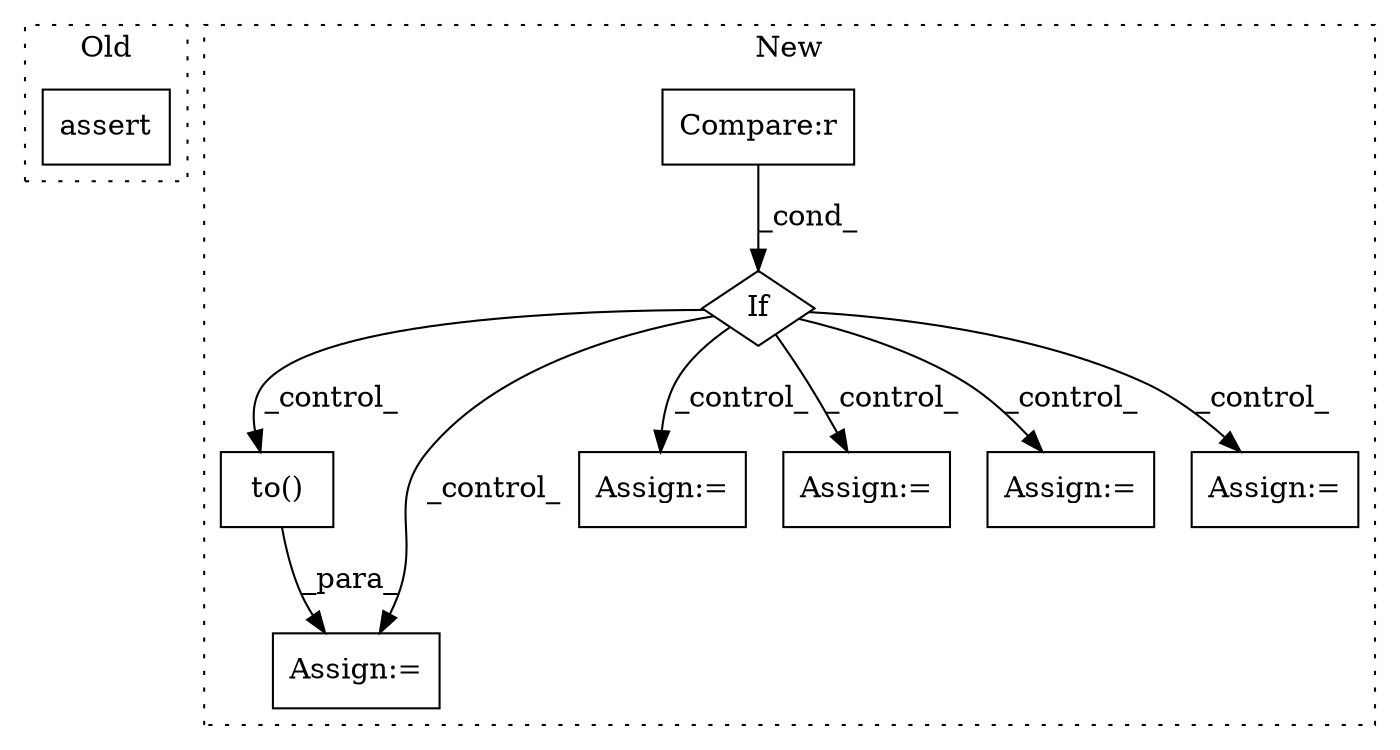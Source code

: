 digraph G {
subgraph cluster0 {
1 [label="assert" a="65" s="2591" l="7" shape="box"];
label = "Old";
style="dotted";
}
subgraph cluster1 {
2 [label="to()" a="75" s="4235,4283" l="37,1" shape="box"];
3 [label="Assign:=" a="68" s="4232" l="3" shape="box"];
4 [label="If" a="96" s="4002" l="0" shape="diamond"];
5 [label="Compare:r" a="40" s="4002" l="32" shape="box"];
6 [label="Assign:=" a="68" s="4522" l="3" shape="box"];
7 [label="Assign:=" a="68" s="4445" l="3" shape="box"];
8 [label="Assign:=" a="68" s="4609" l="3" shape="box"];
9 [label="Assign:=" a="68" s="4068" l="3" shape="box"];
label = "New";
style="dotted";
}
2 -> 3 [label="_para_"];
4 -> 9 [label="_control_"];
4 -> 6 [label="_control_"];
4 -> 8 [label="_control_"];
4 -> 3 [label="_control_"];
4 -> 7 [label="_control_"];
4 -> 2 [label="_control_"];
5 -> 4 [label="_cond_"];
}